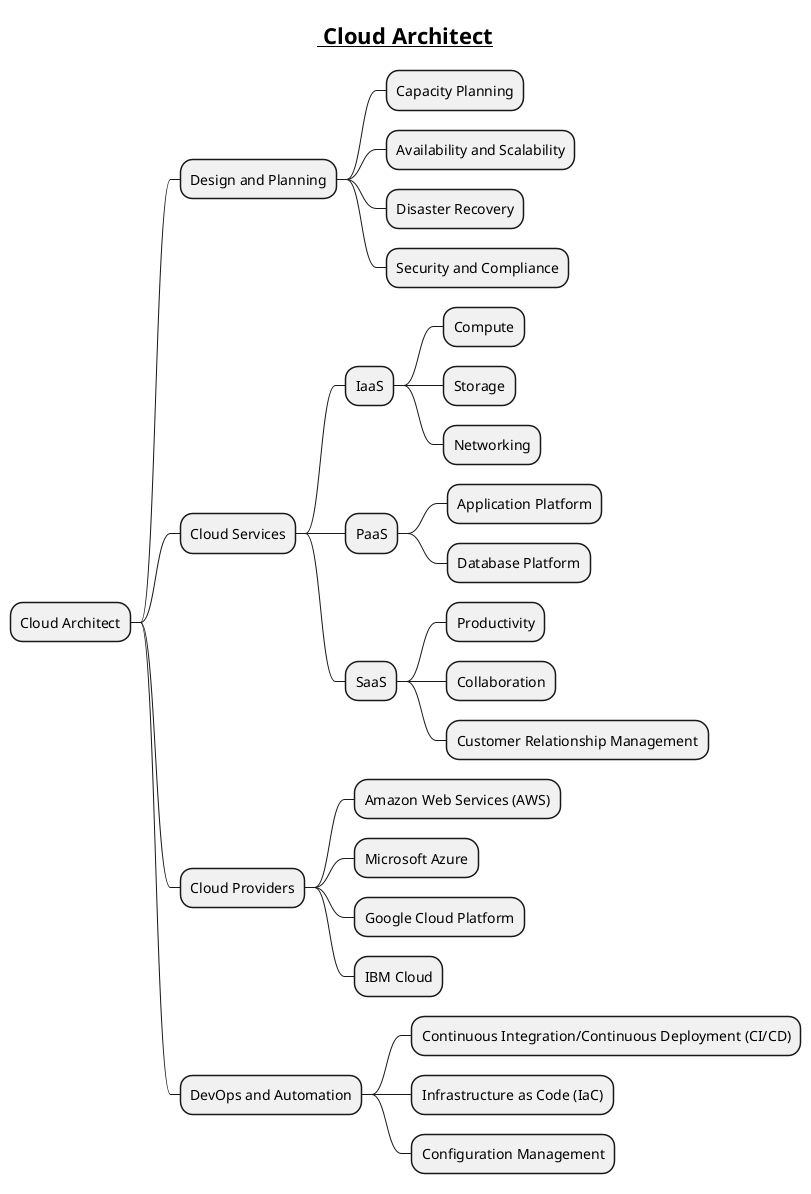 @startmindmap
title =__ Cloud Architect__

* Cloud Architect
** Design and Planning
*** Capacity Planning
*** Availability and Scalability
*** Disaster Recovery
*** Security and Compliance
** Cloud Services
*** IaaS
**** Compute
**** Storage
**** Networking
*** PaaS
**** Application Platform
**** Database Platform
*** SaaS
**** Productivity
**** Collaboration
**** Customer Relationship Management
** Cloud Providers
*** Amazon Web Services (AWS)
*** Microsoft Azure
*** Google Cloud Platform
*** IBM Cloud
** DevOps and Automation
*** Continuous Integration/Continuous Deployment (CI/CD)
*** Infrastructure as Code (IaC)
*** Configuration Management
@endmindmap
